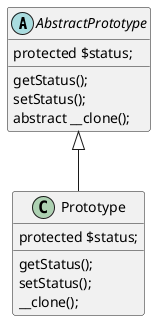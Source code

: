 @startuml
abstract class AbstractPrototype{
    protected $status;
    getStatus();
    setStatus();
    abstract __clone();
}

class Prototype {
    protected $status;
    getStatus();
    setStatus();
    __clone();

}
AbstractPrototype <|-- Prototype
@enduml